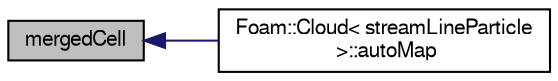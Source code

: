 digraph "mergedCell"
{
  bgcolor="transparent";
  edge [fontname="FreeSans",fontsize="10",labelfontname="FreeSans",labelfontsize="10"];
  node [fontname="FreeSans",fontsize="10",shape=record];
  rankdir="LR";
  Node12666 [label="mergedCell",height=0.2,width=0.4,color="black", fillcolor="grey75", style="filled", fontcolor="black"];
  Node12666 -> Node12667 [dir="back",color="midnightblue",fontsize="10",style="solid",fontname="FreeSans"];
  Node12667 [label="Foam::Cloud\< streamLineParticle\l \>::autoMap",height=0.2,width=0.4,color="black",URL="$a23562.html#a57b4e19b916ac2250c5d4b4f259a9f99",tooltip="Remap the cells of particles corresponding to the. "];
}
